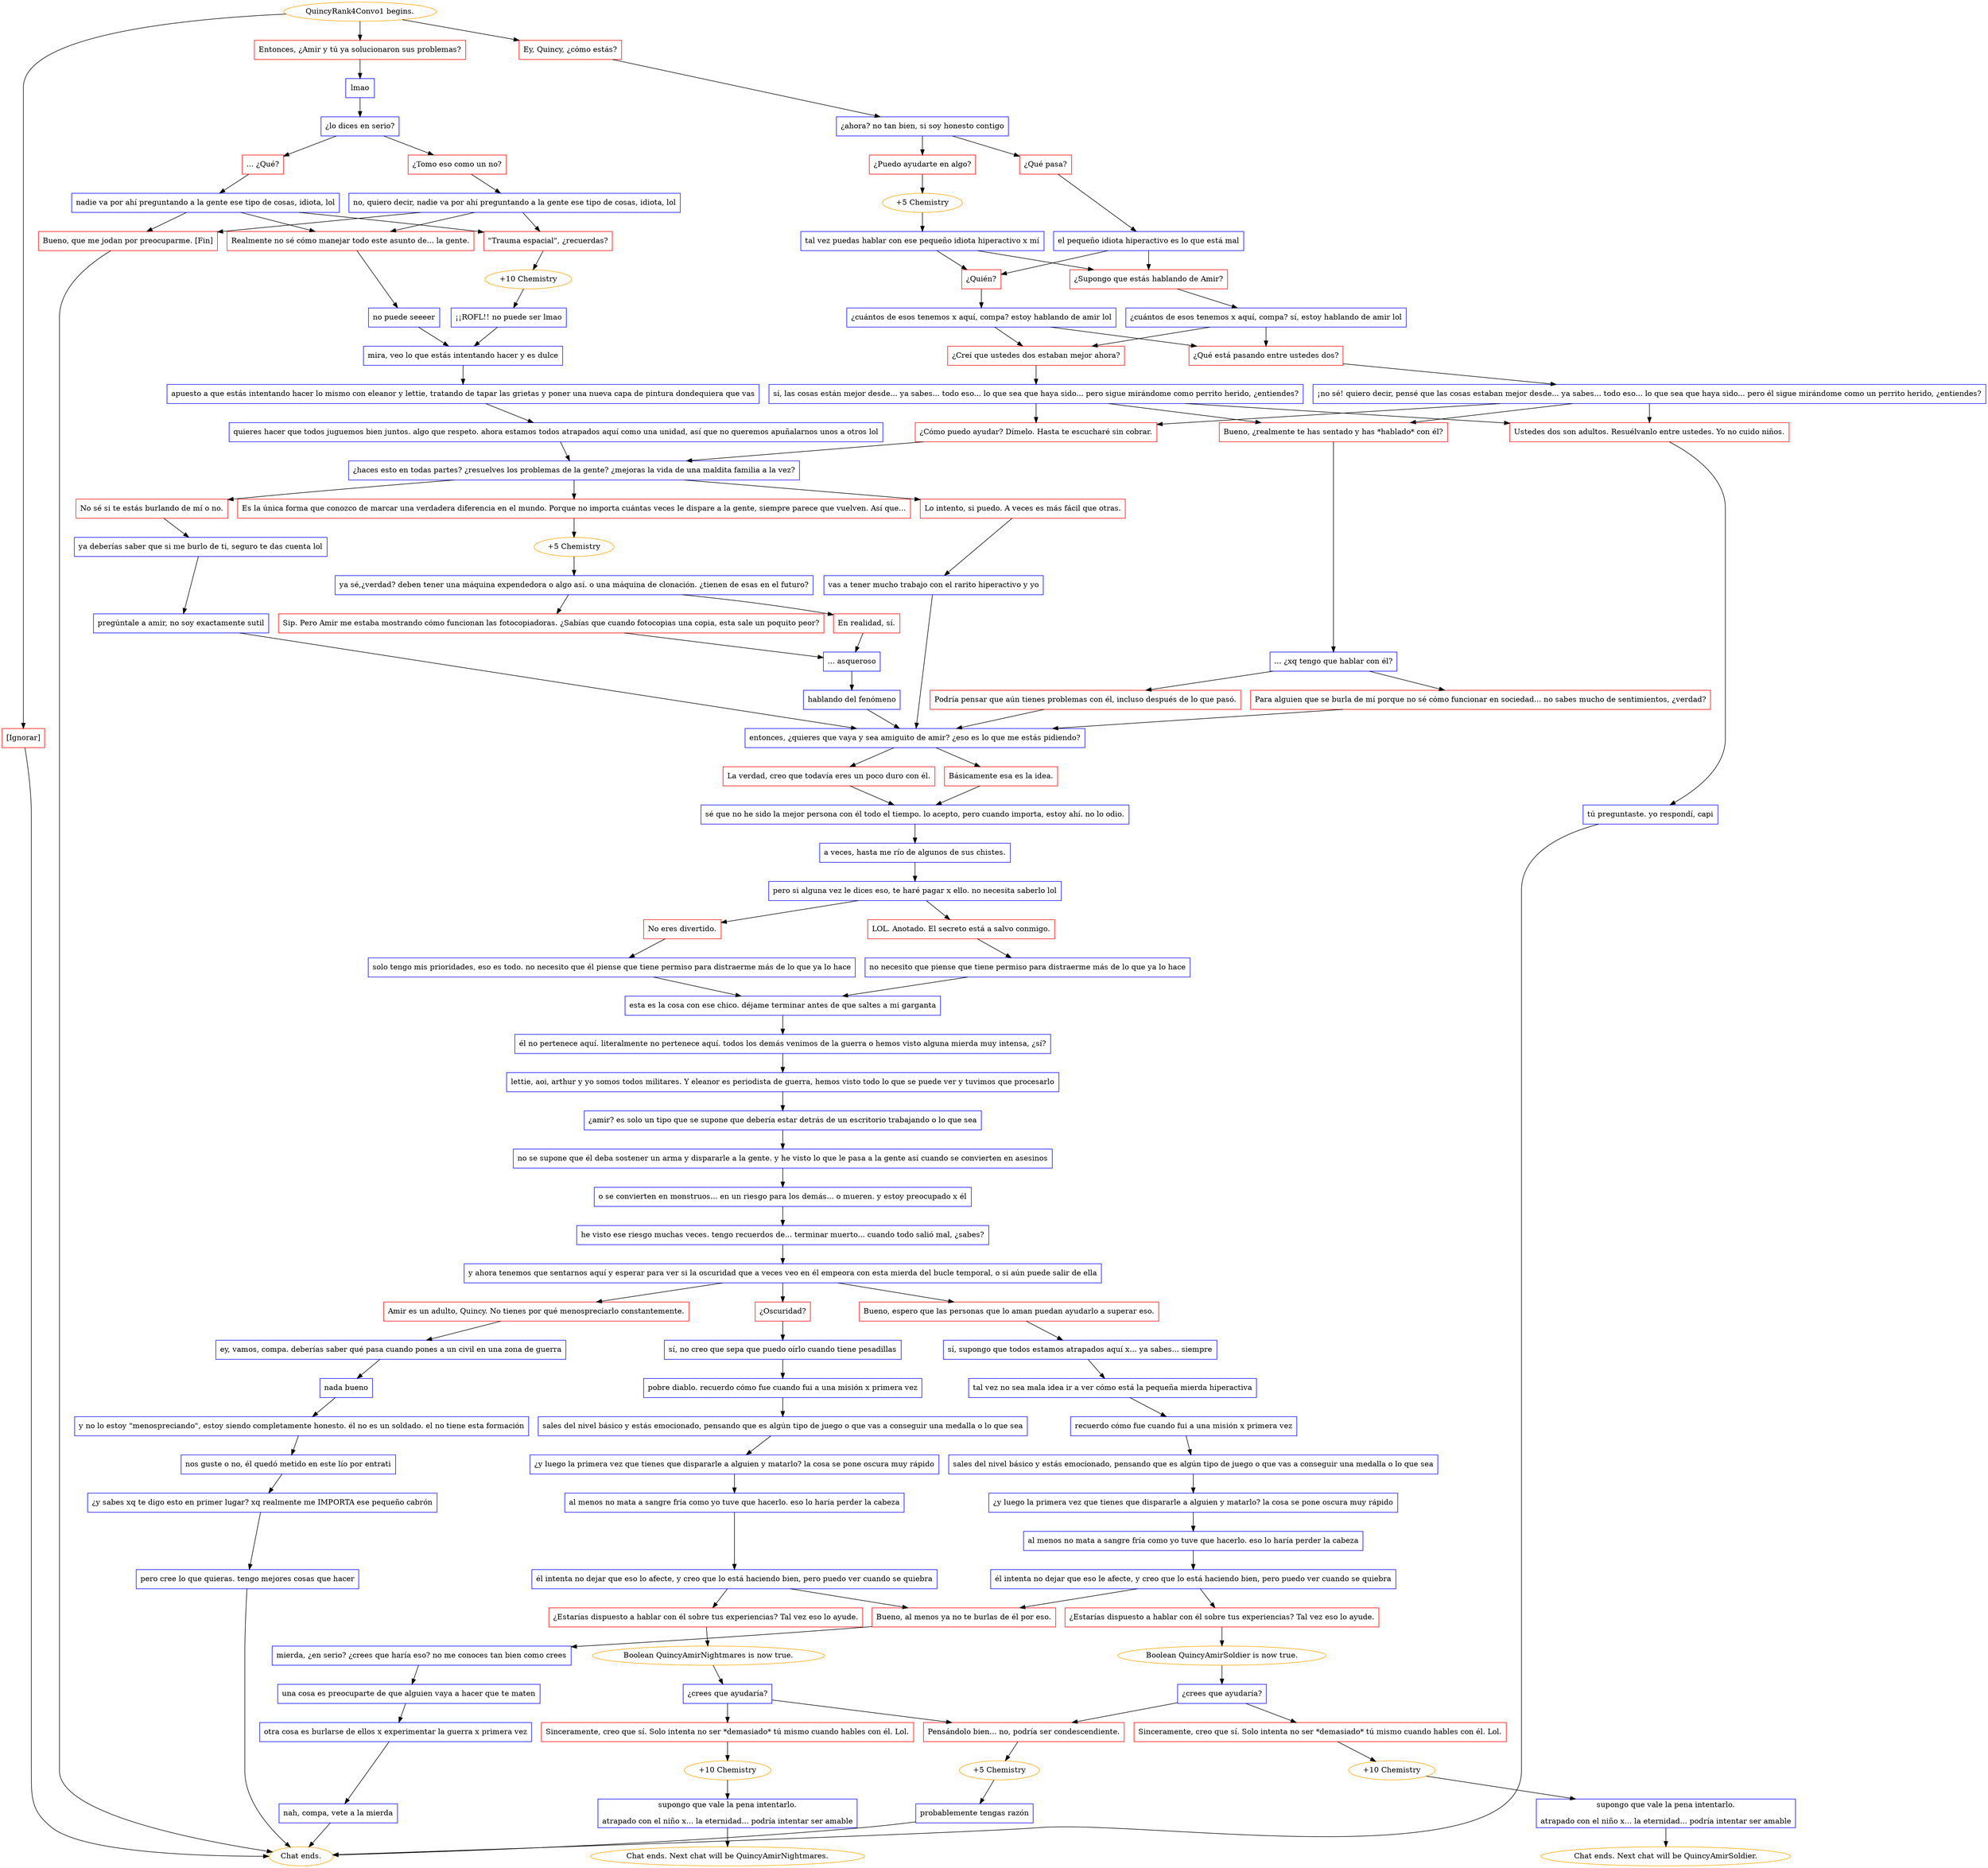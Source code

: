 digraph {
	"QuincyRank4Convo1 begins." [color=orange];
		"QuincyRank4Convo1 begins." -> j1180392309;
		"QuincyRank4Convo1 begins." -> j585449905;
		"QuincyRank4Convo1 begins." -> j1678137900;
	j1180392309 [label="Ey, Quincy, ¿cómo estás?",shape=box,color=red];
		j1180392309 -> j408361226;
	j585449905 [label="Entonces, ¿Amir y tú ya solucionaron sus problemas?",shape=box,color=red];
		j585449905 -> j1618221322;
	j1678137900 [label="[Ignorar]",shape=box,color=red];
		j1678137900 -> "Chat ends.";
	j408361226 [label="¿ahora? no tan bien, si soy honesto contigo",shape=box,color=blue];
		j408361226 -> j773164308;
		j408361226 -> j1918333484;
	j1618221322 [label="lmao",shape=box,color=blue];
		j1618221322 -> j2197563586;
	"Chat ends." [color=orange];
	j773164308 [label="¿Qué pasa?",shape=box,color=red];
		j773164308 -> j3394930141;
	j1918333484 [label="¿Puedo ayudarte en algo?",shape=box,color=red];
		j1918333484 -> j1585079362;
	j2197563586 [label="¿lo dices en serio?",shape=box,color=blue];
		j2197563586 -> j597913662;
		j2197563586 -> j4188142617;
	j3394930141 [label="el pequeño idiota hiperactivo es lo que está mal",shape=box,color=blue];
		j3394930141 -> j783165414;
		j3394930141 -> j3537720537;
	j1585079362 [label="+5 Chemistry",color=orange];
		j1585079362 -> j4066904956;
	j597913662 [label="... ¿Qué?",shape=box,color=red];
		j597913662 -> j3005731099;
	j4188142617 [label="¿Tomo eso como un no?",shape=box,color=red];
		j4188142617 -> j586557163;
	j783165414 [label="¿Supongo que estás hablando de Amir?",shape=box,color=red];
		j783165414 -> j1882699164;
	j3537720537 [label="¿Quién?",shape=box,color=red];
		j3537720537 -> j3958088179;
	j4066904956 [label="tal vez puedas hablar con ese pequeño idiota hiperactivo x mí",shape=box,color=blue];
		j4066904956 -> j783165414;
		j4066904956 -> j3537720537;
	j3005731099 [label="nadie va por ahí preguntando a la gente ese tipo de cosas, idiota, lol",shape=box,color=blue];
		j3005731099 -> j1590019938;
		j3005731099 -> j60969947;
		j3005731099 -> j1395472692;
	j586557163 [label="no, quiero decir, nadie va por ahí preguntando a la gente ese tipo de cosas, idiota, lol",shape=box,color=blue];
		j586557163 -> j1590019938;
		j586557163 -> j60969947;
		j586557163 -> j1395472692;
	j1882699164 [label="¿cuántos de esos tenemos x aquí, compa? sí, estoy hablando de amir lol",shape=box,color=blue];
		j1882699164 -> j289022467;
		j1882699164 -> j3339402917;
	j3958088179 [label="¿cuántos de esos tenemos x aquí, compa? estoy hablando de amir lol",shape=box,color=blue];
		j3958088179 -> j289022467;
		j3958088179 -> j3339402917;
	j1590019938 [label="Realmente no sé cómo manejar todo este asunto de... la gente.",shape=box,color=red];
		j1590019938 -> j1770695449;
	j60969947 [label="\"Trauma espacial\", ¿recuerdas?",shape=box,color=red];
		j60969947 -> j1163774366;
	j1395472692 [label="Bueno, que me jodan por preocuparme. [Fin]",shape=box,color=red];
		j1395472692 -> "Chat ends.";
	j289022467 [label="¿Creí que ustedes dos estaban mejor ahora?",shape=box,color=red];
		j289022467 -> j3250467531;
	j3339402917 [label="¿Qué está pasando entre ustedes dos?",shape=box,color=red];
		j3339402917 -> j2633245586;
	j1770695449 [label="no puede seeeer",shape=box,color=blue];
		j1770695449 -> j2695340513;
	j1163774366 [label="+10 Chemistry",color=orange];
		j1163774366 -> j1577577267;
	j3250467531 [label="sí, las cosas están mejor desde... ya sabes... todo eso... lo que sea que haya sido... pero sigue mirándome como perrito herido, ¿entiendes?",shape=box,color=blue];
		j3250467531 -> j3790294017;
		j3250467531 -> j514239200;
		j3250467531 -> j3042183442;
	j2633245586 [label="¡no sé! quiero decir, pensé que las cosas estaban mejor desde... ya sabes... todo eso... lo que sea que haya sido... pero él sigue mirándome como un perrito herido, ¿entiendes?",shape=box,color=blue];
		j2633245586 -> j3790294017;
		j2633245586 -> j514239200;
		j2633245586 -> j3042183442;
	j2695340513 [label="mira, veo lo que estás intentando hacer y es dulce",shape=box,color=blue];
		j2695340513 -> j286437865;
	j1577577267 [label="¡¡ROFL!! no puede ser lmao",shape=box,color=blue];
		j1577577267 -> j2695340513;
	j3790294017 [label="Bueno, ¿realmente te has sentado y has *hablado* con él?",shape=box,color=red];
		j3790294017 -> j145183457;
	j514239200 [label="Ustedes dos son adultos. Resuélvanlo entre ustedes. Yo no cuido niños.",shape=box,color=red];
		j514239200 -> j720078493;
	j3042183442 [label="¿Cómo puedo ayudar? Dímelo. Hasta te escucharé sin cobrar.",shape=box,color=red];
		j3042183442 -> j1565099948;
	j286437865 [label="apuesto a que estás intentando hacer lo mismo con eleanor y lettie, tratando de tapar las grietas y poner una nueva capa de pintura dondequiera que vas",shape=box,color=blue];
		j286437865 -> j4180821905;
	j145183457 [label="... ¿xq tengo que hablar con él?",shape=box,color=blue];
		j145183457 -> j2352691313;
		j145183457 -> j3465956562;
	j720078493 [label="tú preguntaste. yo respondí, capi",shape=box,color=blue];
		j720078493 -> "Chat ends.";
	j1565099948 [label="¿haces esto en todas partes? ¿resuelves los problemas de la gente? ¿mejoras la vida de una maldita familia a la vez?",shape=box,color=blue];
		j1565099948 -> j2851729828;
		j1565099948 -> j2925370074;
		j1565099948 -> j2013098890;
	j4180821905 [label="quieres hacer que todos juguemos bien juntos. algo que respeto. ahora estamos todos atrapados aquí como una unidad, así que no queremos apuñalarnos unos a otros lol",shape=box,color=blue];
		j4180821905 -> j1565099948;
	j2352691313 [label="Podría pensar que aún tienes problemas con él, incluso después de lo que pasó.",shape=box,color=red];
		j2352691313 -> j2815340880;
	j3465956562 [label="Para alguien que se burla de mí porque no sé cómo funcionar en sociedad... no sabes mucho de sentimientos, ¿verdad?",shape=box,color=red];
		j3465956562 -> j2815340880;
	j2851729828 [label="Lo intento, si puedo. A veces es más fácil que otras.",shape=box,color=red];
		j2851729828 -> j2947598668;
	j2925370074 [label="No sé si te estás burlando de mí o no.",shape=box,color=red];
		j2925370074 -> j4123519161;
	j2013098890 [label="Es la única forma que conozco de marcar una verdadera diferencia en el mundo. Porque no importa cuántas veces le dispare a la gente, siempre parece que vuelven. Así que...",shape=box,color=red];
		j2013098890 -> j1441065027;
	j2815340880 [label="entonces, ¿quieres que vaya y sea amiguito de amir? ¿eso es lo que me estás pidiendo?",shape=box,color=blue];
		j2815340880 -> j1401101779;
		j2815340880 -> j1495127716;
	j2947598668 [label="vas a tener mucho trabajo con el rarito hiperactivo y yo",shape=box,color=blue];
		j2947598668 -> j2815340880;
	j4123519161 [label="ya deberías saber que si me burlo de ti, seguro te das cuenta lol",shape=box,color=blue];
		j4123519161 -> j4010167964;
	j1441065027 [label="+5 Chemistry",color=orange];
		j1441065027 -> j2365754389;
	j1401101779 [label="Básicamente esa es la idea.",shape=box,color=red];
		j1401101779 -> j1379361098;
	j1495127716 [label="La verdad, creo que todavía eres un poco duro con él.",shape=box,color=red];
		j1495127716 -> j1379361098;
	j4010167964 [label="pregúntale a amir, no soy exactamente sutil",shape=box,color=blue];
		j4010167964 -> j2815340880;
	j2365754389 [label="ya sé,¿verdad? deben tener una máquina expendedora o algo así. o una máquina de clonación. ¿tienen de esas en el futuro?",shape=box,color=blue];
		j2365754389 -> j4085085463;
		j2365754389 -> j1699126162;
	j1379361098 [label="sé que no he sido la mejor persona con él todo el tiempo. lo acepto, pero cuando importa, estoy ahí. no lo odio.",shape=box,color=blue];
		j1379361098 -> j130771599;
	j4085085463 [label="Sip. Pero Amir me estaba mostrando cómo funcionan las fotocopiadoras. ¿Sabías que cuando fotocopias una copia, esta sale un poquito peor?",shape=box,color=red];
		j4085085463 -> j2416115876;
	j1699126162 [label="En realidad, sí.",shape=box,color=red];
		j1699126162 -> j2416115876;
	j130771599 [label="a veces, hasta me río de algunos de sus chistes.",shape=box,color=blue];
		j130771599 -> j1466170594;
	j2416115876 [label="... asqueroso",shape=box,color=blue];
		j2416115876 -> j3227879028;
	j1466170594 [label="pero si alguna vez le dices eso, te haré pagar x ello. no necesita saberlo lol",shape=box,color=blue];
		j1466170594 -> j1362209701;
		j1466170594 -> j973013619;
	j3227879028 [label="hablando del fenómeno",shape=box,color=blue];
		j3227879028 -> j2815340880;
	j1362209701 [label="LOL. Anotado. El secreto está a salvo conmigo.",shape=box,color=red];
		j1362209701 -> j1579888506;
	j973013619 [label="No eres divertido.",shape=box,color=red];
		j973013619 -> j2354164785;
	j1579888506 [label="no necesito que piense que tiene permiso para distraerme más de lo que ya lo hace",shape=box,color=blue];
		j1579888506 -> j3369742345;
	j2354164785 [label="solo tengo mis prioridades, eso es todo. no necesito que él piense que tiene permiso para distraerme más de lo que ya lo hace",shape=box,color=blue];
		j2354164785 -> j3369742345;
	j3369742345 [label="esta es la cosa con ese chico. déjame terminar antes de que saltes a mi garganta",shape=box,color=blue];
		j3369742345 -> j991265369;
	j991265369 [label="él no pertenece aquí. literalmente no pertenece aquí. todos los demás venimos de la guerra o hemos visto alguna mierda muy intensa, ¿sí?",shape=box,color=blue];
		j991265369 -> j1403206100;
	j1403206100 [label="lettie, aoi, arthur y yo somos todos militares. Y eleanor es periodista de guerra, hemos visto todo lo que se puede ver y tuvimos que procesarlo",shape=box,color=blue];
		j1403206100 -> j956592532;
	j956592532 [label="¿amir? es solo un tipo que se supone que debería estar detrás de un escritorio trabajando o lo que sea",shape=box,color=blue];
		j956592532 -> j276042771;
	j276042771 [label="no se supone que él deba sostener un arma y dispararle a la gente. y he visto lo que le pasa a la gente así cuando se convierten en asesinos",shape=box,color=blue];
		j276042771 -> j2167179723;
	j2167179723 [label="o se convierten en monstruos... en un riesgo para los demás... o mueren. y estoy preocupado x él",shape=box,color=blue];
		j2167179723 -> j3113590728;
	j3113590728 [label="he visto ese riesgo muchas veces. tengo recuerdos de... terminar muerto... cuando todo salió mal, ¿sabes?",shape=box,color=blue];
		j3113590728 -> j2851610649;
	j2851610649 [label="y ahora tenemos que sentarnos aquí y esperar para ver si la oscuridad que a veces veo en él empeora con esta mierda del bucle temporal, o si aún puede salir de ella",shape=box,color=blue];
		j2851610649 -> j2754564526;
		j2851610649 -> j3545613045;
		j2851610649 -> j1240495054;
	j2754564526 [label="Bueno, espero que las personas que lo aman puedan ayudarlo a superar eso.",shape=box,color=red];
		j2754564526 -> j1432661755;
	j3545613045 [label="¿Oscuridad?",shape=box,color=red];
		j3545613045 -> j2293648319;
	j1240495054 [label="Amir es un adulto, Quincy. No tienes por qué menospreciarlo constantemente.",shape=box,color=red];
		j1240495054 -> j3798048071;
	j1432661755 [label="sí, supongo que todos estamos atrapados aquí x... ya sabes... siempre",shape=box,color=blue];
		j1432661755 -> j190880680;
	j2293648319 [label="sí, no creo que sepa que puedo oírlo cuando tiene pesadillas",shape=box,color=blue];
		j2293648319 -> j3587829254;
	j3798048071 [label="ey, vamos, compa. deberías saber qué pasa cuando pones a un civil en una zona de guerra",shape=box,color=blue];
		j3798048071 -> j3303502483;
	j190880680 [label="tal vez no sea mala idea ir a ver cómo está la pequeña mierda hiperactiva",shape=box,color=blue];
		j190880680 -> j2295665386;
	j3587829254 [label="pobre diablo. recuerdo cómo fue cuando fui a una misión x primera vez",shape=box,color=blue];
		j3587829254 -> j2035501610;
	j3303502483 [label="nada bueno",shape=box,color=blue];
		j3303502483 -> j865187918;
	j2295665386 [label="recuerdo cómo fue cuando fui a una misión x primera vez",shape=box,color=blue];
		j2295665386 -> j2697336855;
	j2035501610 [label="sales del nivel básico y estás emocionado, pensando que es algún tipo de juego o que vas a conseguir una medalla o lo que sea",shape=box,color=blue];
		j2035501610 -> j4000863086;
	j865187918 [label="y no lo estoy \"menospreciando\", estoy siendo completamente honesto. él no es un soldado. el no tiene esta formación",shape=box,color=blue];
		j865187918 -> j382367766;
	j2697336855 [label="sales del nivel básico y estás emocionado, pensando que es algún tipo de juego o que vas a conseguir una medalla o lo que sea",shape=box,color=blue];
		j2697336855 -> j2479284126;
	j4000863086 [label="¿y luego la primera vez que tienes que dispararle a alguien y matarlo? la cosa se pone oscura muy rápido",shape=box,color=blue];
		j4000863086 -> j3125563161;
	j382367766 [label="nos guste o no, él quedó metido en este lío por entrati",shape=box,color=blue];
		j382367766 -> j1072657660;
	j2479284126 [label="¿y luego la primera vez que tienes que dispararle a alguien y matarlo? la cosa se pone oscura muy rápido",shape=box,color=blue];
		j2479284126 -> j2228043973;
	j3125563161 [label="al menos no mata a sangre fría como yo tuve que hacerlo. eso lo haría perder la cabeza",shape=box,color=blue];
		j3125563161 -> j571904931;
	j1072657660 [label="¿y sabes xq te digo esto en primer lugar? xq realmente me IMPORTA ese pequeño cabrón",shape=box,color=blue];
		j1072657660 -> j1026360109;
	j2228043973 [label="al menos no mata a sangre fría como yo tuve que hacerlo. eso lo haría perder la cabeza",shape=box,color=blue];
		j2228043973 -> j3532573260;
	j571904931 [label="él intenta no dejar que eso lo afecte, y creo que lo está haciendo bien, pero puedo ver cuando se quiebra",shape=box,color=blue];
		j571904931 -> j3528162782;
		j571904931 -> j2645774333;
	j1026360109 [label="pero cree lo que quieras. tengo mejores cosas que hacer",shape=box,color=blue];
		j1026360109 -> "Chat ends.";
	j3532573260 [label="él intenta no dejar que eso le afecte, y creo que lo está haciendo bien, pero puedo ver cuando se quiebra",shape=box,color=blue];
		j3532573260 -> j2323083248;
		j3532573260 -> j2645774333;
	j3528162782 [label="¿Estarías dispuesto a hablar con él sobre tus experiencias? Tal vez eso lo ayude.",shape=box,color=red];
		j3528162782 -> j1367485782;
	j2645774333 [label="Bueno, al menos ya no te burlas de él por eso.",shape=box,color=red];
		j2645774333 -> j3478898974;
	j2323083248 [label="¿Estarías dispuesto a hablar con él sobre tus experiencias? Tal vez eso lo ayude.",shape=box,color=red];
		j2323083248 -> j1293913613;
	j1367485782 [label="Boolean QuincyAmirNightmares is now true.",color=orange];
		j1367485782 -> j3791345857;
	j3478898974 [label="mierda, ¿en serio? ¿crees que haría eso? no me conoces tan bien como crees",shape=box,color=blue];
		j3478898974 -> j2929061730;
	j1293913613 [label="Boolean QuincyAmirSoldier is now true.",color=orange];
		j1293913613 -> j4117252662;
	j3791345857 [label="¿crees que ayudaría?",shape=box,color=blue];
		j3791345857 -> j1092868065;
		j3791345857 -> j2287239588;
	j2929061730 [label="una cosa es preocuparte de que alguien vaya a hacer que te maten",shape=box,color=blue];
		j2929061730 -> j3616975785;
	j4117252662 [label="¿crees que ayudaría?",shape=box,color=blue];
		j4117252662 -> j4261500424;
		j4117252662 -> j2287239588;
	j1092868065 [label="Sinceramente, creo que sí. Solo intenta no ser *demasiado* tú mismo cuando hables con él. Lol.",shape=box,color=red];
		j1092868065 -> j3028153401;
	j2287239588 [label="Pensándolo bien... no, podría ser condescendiente.",shape=box,color=red];
		j2287239588 -> j2776309723;
	j3616975785 [label="otra cosa es burlarse de ellos x experimentar la guerra x primera vez",shape=box,color=blue];
		j3616975785 -> j770849103;
	j4261500424 [label="Sinceramente, creo que sí. Solo intenta no ser *demasiado* tú mismo cuando hables con él. Lol.",shape=box,color=red];
		j4261500424 -> j68847135;
	j3028153401 [label="+10 Chemistry",color=orange];
		j3028153401 -> j4259230314;
	j2776309723 [label="+5 Chemistry",color=orange];
		j2776309723 -> j3195371361;
	j770849103 [label="nah, compa, vete a la mierda",shape=box,color=blue];
		j770849103 -> "Chat ends.";
	j68847135 [label="+10 Chemistry",color=orange];
		j68847135 -> j1111658562;
	j4259230314 [label="supongo que vale la pena intentarlo.
atrapado con el niño x... la eternidad... podría intentar ser amable",shape=box,color=blue];
		j4259230314 -> "Chat ends. Next chat will be QuincyAmirNightmares.";
	j3195371361 [label="probablemente tengas razón",shape=box,color=blue];
		j3195371361 -> "Chat ends.";
	j1111658562 [label="supongo que vale la pena intentarlo.
atrapado con el niño x... la eternidad... podría intentar ser amable",shape=box,color=blue];
		j1111658562 -> "Chat ends. Next chat will be QuincyAmirSoldier.";
	"Chat ends. Next chat will be QuincyAmirNightmares." [color=orange];
	"Chat ends. Next chat will be QuincyAmirSoldier." [color=orange];
}